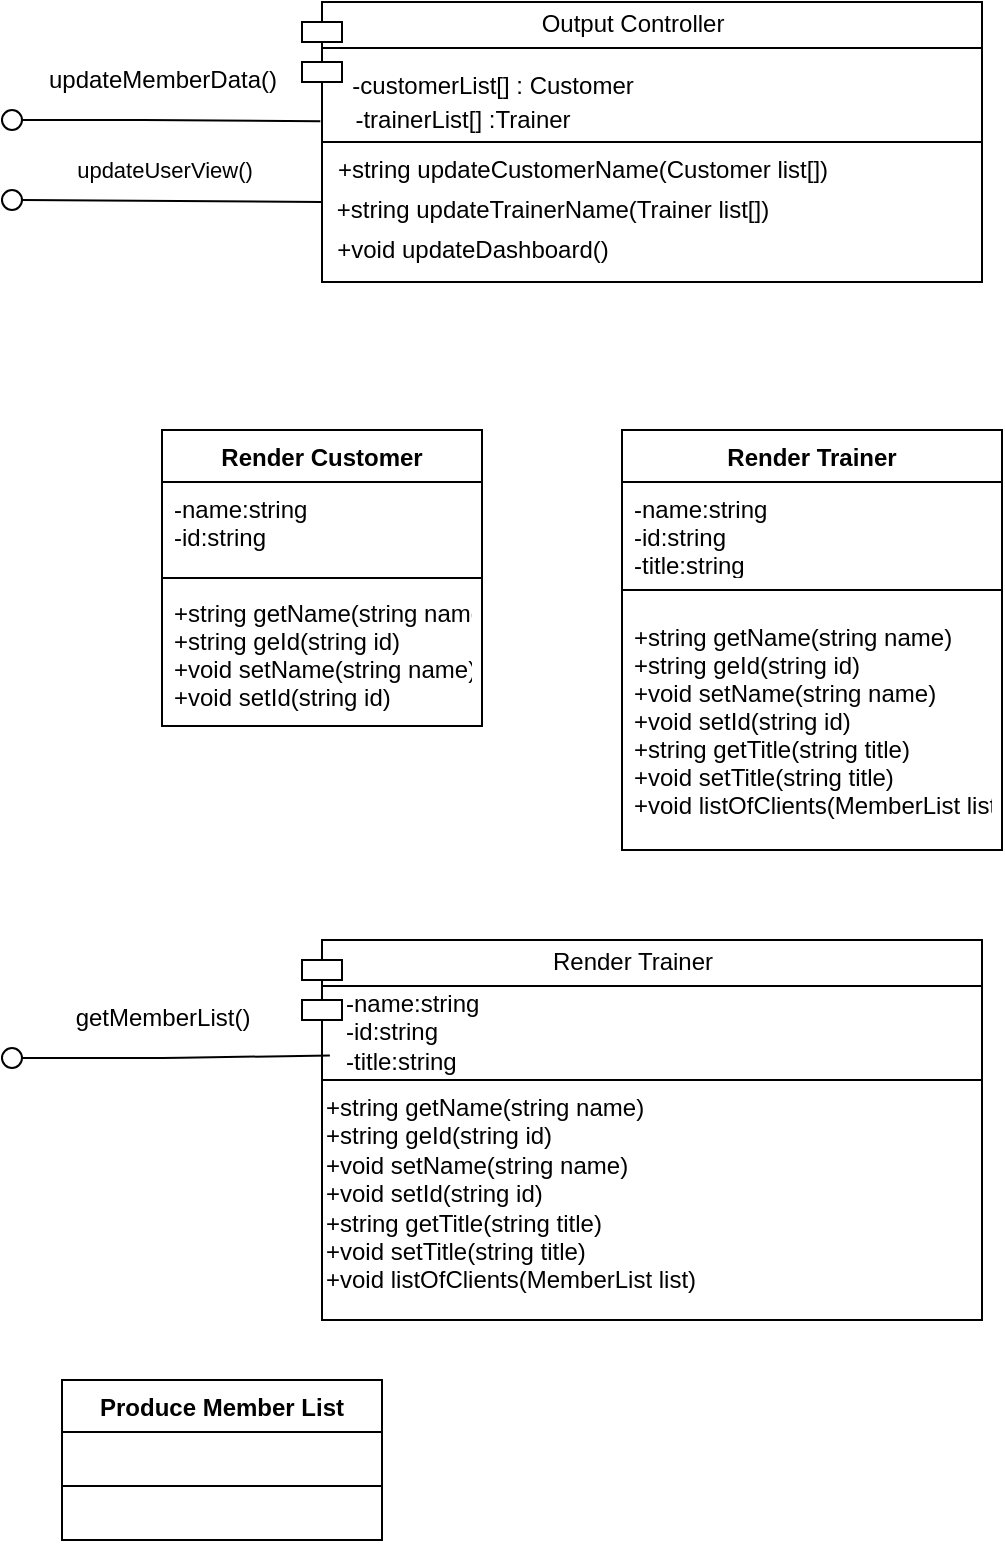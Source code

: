 <mxfile type="google" version="13.0.0"><diagram id="4UnnrqXxLs35txvIk8K8" name="Page-1"><mxGraphModel grid="1" dx="1667" dy="768" gridSize="10" guides="1" tooltips="1" connect="1" arrows="1" fold="1" page="1" pageScale="1" pageWidth="850" pageHeight="1100" math="0" shadow="0"><root><mxCell id="0"/><mxCell id="1" parent="0"/><mxCell id="FLv_VPlBYCx7iVF-dGqX-1" value="" style="shape=module;align=left;spacingLeft=20;align=center;verticalAlign=top;" parent="1" vertex="1"><mxGeometry width="340" height="140" as="geometry" y="101" x="230"/></mxCell><mxCell id="FLv_VPlBYCx7iVF-dGqX-17" value="&lt;div align=&quot;left&quot;&gt;&lt;/div&gt;" style="text;html=1;resizable=0;autosize=1;align=left;verticalAlign=middle;points=[];fillColor=none;strokeColor=none;rounded=0;" parent="1" vertex="1"><mxGeometry width="20" height="10" as="geometry" y="305" x="230"/></mxCell><mxCell id="FLv_VPlBYCx7iVF-dGqX-19" value="&lt;br style=&quot;margin: 0px ; padding: 0px ; text-align: center ; text-transform: none ; text-indent: 0px ; letter-spacing: normal ; font-family: &amp;#34;helvetica&amp;#34; ; font-size: 12px ; font-style: normal ; font-variant: normal ; font-weight: 400 ; text-decoration: none ; word-spacing: 0px&quot;&gt;&lt;span style=&quot;font: 12px / 1.2 &amp;#34;helvetica&amp;#34; ; text-align: center ; text-transform: none ; text-indent: 0px ; letter-spacing: normal ; text-decoration: none ; word-spacing: 0px ; display: inline ; float: none ; overflow-wrap: normal&quot;&gt;-customerList[] : Customer&lt;/span&gt;" style="text;html=1;align=center;verticalAlign=middle;resizable=0;points=[];autosize=1;" parent="1" vertex="1"><mxGeometry width="160" height="30" as="geometry" y="120" x="245"/></mxCell><mxCell id="FLv_VPlBYCx7iVF-dGqX-20" value="&lt;span style=&quot;font: 12px / 1.2 &amp;#34;helvetica&amp;#34; ; text-align: center ; text-transform: none ; text-indent: 0px ; letter-spacing: normal ; text-decoration: none ; word-spacing: 0px ; display: inline ; font-stretch: normal ; float: none ; overflow-wrap: normal&quot;&gt;Output Controller&lt;/span&gt;" style="text;html=1;align=center;verticalAlign=middle;resizable=0;points=[];autosize=1;" parent="1" vertex="1"><mxGeometry width="110" height="20" as="geometry" y="102" x="340"/></mxCell><mxCell id="FLv_VPlBYCx7iVF-dGqX-21" value="-trainerList[] :Trainer" style="text;html=1;align=center;verticalAlign=middle;resizable=0;points=[];autosize=1;" parent="1" vertex="1"><mxGeometry width="120" height="20" as="geometry" y="150" x="250"/></mxCell><mxCell id="FLv_VPlBYCx7iVF-dGqX-22" value="+string updateCustomerName(Customer list[])" style="text;html=1;align=center;verticalAlign=middle;resizable=0;points=[];autosize=1;" parent="1" vertex="1"><mxGeometry width="260" height="20" as="geometry" y="175" x="240"/></mxCell><mxCell id="FLv_VPlBYCx7iVF-dGqX-24" value="+string updateTrainerName(Trainer list[])" style="text;html=1;align=center;verticalAlign=middle;resizable=0;points=[];autosize=1;" parent="1" vertex="1"><mxGeometry width="230" height="20" as="geometry" y="195" x="240"/></mxCell><mxCell id="FLv_VPlBYCx7iVF-dGqX-25" value="" style="line;strokeWidth=1;fillColor=none;align=left;verticalAlign=middle;spacingTop=-1;spacingLeft=3;spacingRight=3;rotatable=0;labelPosition=right;points=[];portConstraint=eastwest;" parent="1" vertex="1"><mxGeometry width="330" height="8" as="geometry" y="120" x="240"/></mxCell><mxCell id="FLv_VPlBYCx7iVF-dGqX-26" value="" style="line;strokeWidth=1;fillColor=none;align=left;verticalAlign=middle;spacingTop=-1;spacingLeft=3;spacingRight=3;rotatable=0;labelPosition=right;points=[];portConstraint=eastwest;" parent="1" vertex="1"><mxGeometry width="330" height="8" as="geometry" y="167" x="240"/></mxCell><mxCell id="FLv_VPlBYCx7iVF-dGqX-27" value="&lt;span style=&quot;text-align: left ; text-transform: none ; text-indent: 0px ; letter-spacing: normal ; font-style: normal ; font-weight: 400 ; word-spacing: 0px ; display: inline ; float: none&quot;&gt;&lt;font style=&quot;font-size: 12px&quot;&gt;+void updateDashboard()&lt;/font&gt;&lt;/span&gt;" style="text;html=1;align=center;verticalAlign=middle;resizable=0;points=[];autosize=1;" parent="1" vertex="1"><mxGeometry width="150" height="20" as="geometry" y="215" x="240"/></mxCell><mxCell id="FLv_VPlBYCx7iVF-dGqX-28" value="&lt;span style=&quot;text-transform: none ; text-indent: 0px ; letter-spacing: normal ; font-family: monospace ; font-size: 0px ; font-style: normal ; font-weight: 400 ; word-spacing: 0px ; display: inline ; float: none&quot;&gt;%3CmxGraphModel%3E%3Croot%3E%3CmxCell%20id%3D%220%22%2F%3E%3CmxCell%20id%3D%221%22%20parent%3D%220%22%2F%3E%3CmxCell%20id%3D%222%22%20style%3D%22edgeStyle%3DorthogonalEdgeStyle%3Brounded%3D0%3BorthogonalLoop%3D1%3BjettySize%3Dauto%3Bhtml%3D1%3BexitX%3D0%3BexitY%3D0.3%3BexitDx%3D0%3BexitDy%3D0%3BendArrow%3Doval%3BendFill%3D0%3B%22%20edge%3D%221%22%20parent%3D%221%22%3E%3CmxGeometry%20relative%3D%221%22%20as%3D%22geometry%22%3E%3CmxPoint%20x%3D%22773%22%20y%3D%22187%22%20as%3D%22targetPoint%22%2F%3E%3CmxPoint%20x%3D%22874%22%20y%3D%22187%22%20as%3D%22sourcePoint%22%2F%3E%3C%2FmxGeometry%3E%3C%2FmxCell%3E%3C%2Froot%3E%3C%2FmxGraphModel%3E&lt;span style=&quot;text-transform: none ; text-indent: 0px ; letter-spacing: normal ; font-family: monospace ; font-size: 0px ; font-style: normal ; font-weight: 400 ; word-spacing: 0px ; display: inline ; float: none&quot;&gt;%3CmxGraphModel%3E%3Croot%3E%3CmxCell%20id%3D%220%22%2F%3E%3CmxCell%20id%3D%221%22%20parent%3D%220%22%2F%3E%3CmxCell%20id%3D%222%22%20style%3D%22edgeStyle%3DorthogonalEdgeStyle%3Brounded%3D0%3BorthogonalLoop%3D1%3BjettySize%3Dauto%3Bhtml%3D1%3BexitX%3D0%3BexitY%3D0.3%3BexitDx%3D0%3BexitDy%3D0%3BendArrow%3Doval%3BendFill%3D0%3B%22%20edge%3D%221%22%20parent%3D%221%22%3E%3CmxGeometry%20relative%3D%221%22%20as%3D%22geometry%22%3E%3CmxPoint%20x%3D%22773%22%20y%3D%22187%22%20as%3D%22targetPoint%22%2F%3E%3CmxPoint%20x%3D%22874%22%20y%3D%22187%22%20as%3D%22sourcePoint%22%2F%3E%3C%2FmxGeometry%3E%3C%2FmxCell%3E%3C%2Froot%3E%3C%2FmxGraphModel%3E&lt;span style=&quot;text-transform: none ; text-indent: 0px ; letter-spacing: normal ; font-family: monospace ; font-size: 0px ; font-style: normal ; font-weight: 400 ; word-spacing: 0px ; display: inline ; float: none&quot;&gt;%3CmxGraphModel%3E%3Croot%3E%3CmxCell%20id%3D%220%22%2F%3E%3CmxCell%20id%3D%221%22%20parent%3D%220%22%2F%3E%3CmxCell%20id%3D%222%22%20style%3D%22edgeStyle%3DorthogonalEdgeStyle%3Brounded%3D0%3BorthogonalLoop%3D1%3BjettySize%3Dauto%3Bhtml%3D1%3BexitX%3D0%3BexitY%3D0.3%3BexitDx%3D0%3BexitDy%3D0%3BendArrow%3Doval%3BendFill%3D0%3B%22%20edge%3D%221%22%20parent%3D%221%22%3E%3CmxGeometry%20relative%3D%221%22%20as%3D%22geometry%22%3E%3CmxPoint%20x%3D%22773%22%20y%3D%22187%22%20as%3D%22targetPoint%22%2F%3E%3CmxPoint%20x%3D%22874%22%20y%3D%22187%22%20as%3D%22sourcePoint%22%2F%3E%3C%2FmxGeometry%3E%3C%2FmxCell%3E%3C%2Froot%3E%3C%2FmxGraphModel%3E&lt;/span&gt;&lt;/span&gt;&lt;/span&gt;" style="text;html=1;align=center;verticalAlign=middle;resizable=0;points=[];autosize=1;" parent="1" vertex="1"><mxGeometry width="20" height="20" as="geometry" y="120" x="133"/></mxCell><mxCell id="FLv_VPlBYCx7iVF-dGqX-33" value="Render Customer" style="swimlane;fontStyle=1;align=center;verticalAlign=top;childLayout=stackLayout;horizontal=1;startSize=26;horizontalStack=0;resizeParent=1;resizeParentMax=0;resizeLast=0;collapsible=1;marginBottom=0;" parent="1" vertex="1"><mxGeometry width="160" height="148" as="geometry" y="315" x="160"/></mxCell><mxCell id="FLv_VPlBYCx7iVF-dGqX-34" value="-name:string&#10;-id:string" style="text;strokeColor=none;fillColor=none;align=left;verticalAlign=top;spacingLeft=4;spacingRight=4;overflow=hidden;rotatable=0;points=[[0,0.5],[1,0.5]];portConstraint=eastwest;" parent="FLv_VPlBYCx7iVF-dGqX-33" vertex="1"><mxGeometry width="160" height="44" as="geometry" y="26"/></mxCell><mxCell id="FLv_VPlBYCx7iVF-dGqX-35" value="" style="line;strokeWidth=1;fillColor=none;align=left;verticalAlign=middle;spacingTop=-1;spacingLeft=3;spacingRight=3;rotatable=0;labelPosition=right;points=[];portConstraint=eastwest;" parent="FLv_VPlBYCx7iVF-dGqX-33" vertex="1"><mxGeometry width="160" height="8" as="geometry" y="70"/></mxCell><mxCell id="FLv_VPlBYCx7iVF-dGqX-36" value="+string getName(string name)&#10;+string geId(string id)&#10;+void setName(string name)&#10;+void setId(string id)" style="text;strokeColor=none;fillColor=none;align=left;verticalAlign=top;spacingLeft=4;spacingRight=4;overflow=hidden;rotatable=0;points=[[0,0.5],[1,0.5]];portConstraint=eastwest;" parent="FLv_VPlBYCx7iVF-dGqX-33" vertex="1"><mxGeometry width="160" height="70" as="geometry" y="78"/></mxCell><mxCell id="FLv_VPlBYCx7iVF-dGqX-49" value="Render Trainer" style="swimlane;fontStyle=1;align=center;verticalAlign=top;childLayout=stackLayout;horizontal=1;startSize=26;horizontalStack=0;resizeParent=1;resizeParentMax=0;resizeLast=0;collapsible=1;marginBottom=0;" parent="1" vertex="1"><mxGeometry width="190" height="210" as="geometry" y="315" x="390"/></mxCell><mxCell id="FLv_VPlBYCx7iVF-dGqX-50" value="-name:string&#10;-id:string&#10;-title:string" style="text;strokeColor=none;fillColor=none;align=left;verticalAlign=top;spacingLeft=4;spacingRight=4;overflow=hidden;rotatable=0;points=[[0,0.5],[1,0.5]];portConstraint=eastwest;" parent="FLv_VPlBYCx7iVF-dGqX-49" vertex="1"><mxGeometry width="190" height="44" as="geometry" y="26"/></mxCell><mxCell id="FLv_VPlBYCx7iVF-dGqX-51" value="" style="line;strokeWidth=1;fillColor=none;align=left;verticalAlign=middle;spacingTop=-1;spacingLeft=3;spacingRight=3;rotatable=0;labelPosition=right;points=[];portConstraint=eastwest;" parent="FLv_VPlBYCx7iVF-dGqX-49" vertex="1"><mxGeometry width="190" height="20" as="geometry" y="70"/></mxCell><mxCell id="FLv_VPlBYCx7iVF-dGqX-52" value="+string getName(string name)&#10;+string geId(string id)&#10;+void setName(string name)&#10;+void setId(string id)&#10;+string getTitle(string title)&#10;+void setTitle(string title)&#10;+void listOfClients(MemberList list)&#10;" style="text;strokeColor=none;fillColor=none;align=left;verticalAlign=top;spacingLeft=4;spacingRight=4;overflow=hidden;rotatable=0;points=[[0,0.5],[1,0.5]];portConstraint=eastwest;" parent="FLv_VPlBYCx7iVF-dGqX-49" vertex="1"><mxGeometry width="190" height="120" as="geometry" y="90"/></mxCell><mxCell id="FLv_VPlBYCx7iVF-dGqX-55" value="" style="endArrow=none;html=1;fillColor=#FFFFFF;entryX=0.027;entryY=0.426;entryDx=0;entryDy=0;entryPerimeter=0;" parent="1" target="FLv_VPlBYCx7iVF-dGqX-1" edge="1"><mxGeometry width="50" height="50" as="geometry" relative="1"><mxPoint as="sourcePoint" y="160" x="90"/><mxPoint as="targetPoint" y="123" x="240"/><Array as="points"><mxPoint y="160" x="160"/></Array></mxGeometry></mxCell><mxCell id="FLv_VPlBYCx7iVF-dGqX-57" value="" style="ellipse;whiteSpace=wrap;html=1;aspect=fixed;" parent="1" vertex="1"><mxGeometry width="10" height="10" as="geometry" y="155" x="80"/></mxCell><mxCell id="FLv_VPlBYCx7iVF-dGqX-58" value="updateMemberData()" style="text;html=1;align=center;verticalAlign=middle;resizable=0;points=[];autosize=1;" parent="1" vertex="1"><mxGeometry width="130" height="20" as="geometry" y="130" x="95"/></mxCell><mxCell id="FLv_VPlBYCx7iVF-dGqX-65" value="" style="endArrow=none;html=1;fillColor=#FFFFFF;" parent="1" edge="1" source="FLv_VPlBYCx7iVF-dGqX-66"><mxGeometry width="50" height="50" as="geometry" relative="1"><mxPoint as="sourcePoint" y="201" x="80"/><mxPoint as="targetPoint" y="201" x="240"/></mxGeometry></mxCell><mxCell id="FLv_VPlBYCx7iVF-dGqX-68" value="updateUserView()" style="edgeLabel;html=1;align=center;verticalAlign=middle;resizable=0;points=[];" parent="FLv_VPlBYCx7iVF-dGqX-65" vertex="1" connectable="0"><mxGeometry as="geometry" relative="1" y="9" x="-0.302"><mxPoint as="offset" y="-6.37" x="17.94"/></mxGeometry></mxCell><mxCell id="FLv_VPlBYCx7iVF-dGqX-66" value="" style="ellipse;whiteSpace=wrap;html=1;aspect=fixed;" parent="1" vertex="1"><mxGeometry width="10" height="10" as="geometry" y="195" x="80"/></mxCell><mxCell id="FLv_VPlBYCx7iVF-dGqX-67" value="" style="endArrow=none;html=1;fillColor=#FFFFFF;" parent="1" target="FLv_VPlBYCx7iVF-dGqX-66" edge="1"><mxGeometry width="50" height="50" as="geometry" relative="1"><mxPoint as="sourcePoint" y="201" x="80"/><mxPoint as="targetPoint" y="201" x="240"/></mxGeometry></mxCell><mxCell id="FLv_VPlBYCx7iVF-dGqX-134" value="&lt;span style=&quot;text-transform: none ; text-indent: 0px ; letter-spacing: normal ; font-family: monospace ; font-size: 0px ; font-style: normal ; font-weight: 400 ; word-spacing: 0px ; display: inline ; float: none&quot;&gt;%3CmxGraphModel%3E%3Croot%3E%3CmxCell%20id%3D%220%22%2F%3E%3CmxCell%20id%3D%221%22%20parent%3D%220%22%2F%3E%3CmxCell%20id%3D%222%22%20style%3D%22edgeStyle%3DorthogonalEdgeStyle%3Brounded%3D0%3BorthogonalLoop%3D1%3BjettySize%3Dauto%3Bhtml%3D1%3BexitX%3D0%3BexitY%3D0.3%3BexitDx%3D0%3BexitDy%3D0%3BendArrow%3Doval%3BendFill%3D0%3B%22%20edge%3D%221%22%20parent%3D%221%22%3E%3CmxGeometry%20relative%3D%221%22%20as%3D%22geometry%22%3E%3CmxPoint%20x%3D%22773%22%20y%3D%22187%22%20as%3D%22targetPoint%22%2F%3E%3CmxPoint%20x%3D%22874%22%20y%3D%22187%22%20as%3D%22sourcePoint%22%2F%3E%3C%2FmxGeometry%3E%3C%2FmxCell%3E%3C%2Froot%3E%3C%2FmxGraphModel%3E&lt;span style=&quot;text-transform: none ; text-indent: 0px ; letter-spacing: normal ; font-family: monospace ; font-size: 0px ; font-style: normal ; font-weight: 400 ; word-spacing: 0px ; display: inline ; float: none&quot;&gt;%3CmxGraphModel%3E%3Croot%3E%3CmxCell%20id%3D%220%22%2F%3E%3CmxCell%20id%3D%221%22%20parent%3D%220%22%2F%3E%3CmxCell%20id%3D%222%22%20style%3D%22edgeStyle%3DorthogonalEdgeStyle%3Brounded%3D0%3BorthogonalLoop%3D1%3BjettySize%3Dauto%3Bhtml%3D1%3BexitX%3D0%3BexitY%3D0.3%3BexitDx%3D0%3BexitDy%3D0%3BendArrow%3Doval%3BendFill%3D0%3B%22%20edge%3D%221%22%20parent%3D%221%22%3E%3CmxGeometry%20relative%3D%221%22%20as%3D%22geometry%22%3E%3CmxPoint%20x%3D%22773%22%20y%3D%22187%22%20as%3D%22targetPoint%22%2F%3E%3CmxPoint%20x%3D%22874%22%20y%3D%22187%22%20as%3D%22sourcePoint%22%2F%3E%3C%2FmxGeometry%3E%3C%2FmxCell%3E%3C%2Froot%3E%3C%2FmxGraphModel%3E&lt;span style=&quot;text-transform: none ; text-indent: 0px ; letter-spacing: normal ; font-family: monospace ; font-size: 0px ; font-style: normal ; font-weight: 400 ; word-spacing: 0px ; display: inline ; float: none&quot;&gt;%3CmxGraphModel%3E%3Croot%3E%3CmxCell%20id%3D%220%22%2F%3E%3CmxCell%20id%3D%221%22%20parent%3D%220%22%2F%3E%3CmxCell%20id%3D%222%22%20style%3D%22edgeStyle%3DorthogonalEdgeStyle%3Brounded%3D0%3BorthogonalLoop%3D1%3BjettySize%3Dauto%3Bhtml%3D1%3BexitX%3D0%3BexitY%3D0.3%3BexitDx%3D0%3BexitDy%3D0%3BendArrow%3Doval%3BendFill%3D0%3B%22%20edge%3D%221%22%20parent%3D%221%22%3E%3CmxGeometry%20relative%3D%221%22%20as%3D%22geometry%22%3E%3CmxPoint%20x%3D%22773%22%20y%3D%22187%22%20as%3D%22targetPoint%22%2F%3E%3CmxPoint%20x%3D%22874%22%20y%3D%22187%22%20as%3D%22sourcePoint%22%2F%3E%3C%2FmxGeometry%3E%3C%2FmxCell%3E%3C%2Froot%3E%3C%2FmxGraphModel%3E&lt;/span&gt;&lt;/span&gt;&lt;/span&gt;" style="text;html=1;align=center;verticalAlign=middle;resizable=0;points=[];autosize=1;" parent="1" vertex="1"><mxGeometry width="20" height="20" as="geometry" y="799" x="313"/></mxCell><mxCell id="FLv_VPlBYCx7iVF-dGqX-141" value="" style="endArrow=none;html=1;fillColor=#FFFFFF;" parent="1" edge="1"><mxGeometry width="50" height="50" as="geometry" relative="1"><mxPoint as="sourcePoint" y="880" x="260"/><mxPoint as="targetPoint" y="879.981" x="260.097"/></mxGeometry></mxCell><mxCell id="FLv_VPlBYCx7iVF-dGqX-178" value="" style="shape=module;align=left;spacingLeft=20;align=center;verticalAlign=top;" parent="1" vertex="1"><mxGeometry width="340" height="190" as="geometry" y="570" x="230"/></mxCell><mxCell id="FLv_VPlBYCx7iVF-dGqX-179" value="Render Trainer" style="text;html=1;align=center;verticalAlign=middle;resizable=0;points=[];autosize=1;" parent="1" vertex="1"><mxGeometry width="100" height="20" as="geometry" y="571" x="345"/></mxCell><mxCell id="FLv_VPlBYCx7iVF-dGqX-180" value="" style="line;strokeWidth=1;fillColor=none;align=left;verticalAlign=middle;spacingTop=-1;spacingLeft=3;spacingRight=3;rotatable=0;labelPosition=right;points=[];portConstraint=eastwest;" parent="1" vertex="1"><mxGeometry width="330" height="8" as="geometry" y="589" x="240"/></mxCell><mxCell id="FLv_VPlBYCx7iVF-dGqX-181" value="" style="line;strokeWidth=1;fillColor=none;align=left;verticalAlign=middle;spacingTop=-1;spacingLeft=3;spacingRight=3;rotatable=0;labelPosition=right;points=[];portConstraint=eastwest;" parent="1" vertex="1"><mxGeometry width="330" height="8" as="geometry" y="636" x="240"/></mxCell><mxCell id="FLv_VPlBYCx7iVF-dGqX-182" value="&lt;span style=&quot;text-transform: none ; text-indent: 0px ; letter-spacing: normal ; font-family: monospace ; font-size: 0px ; font-style: normal ; font-weight: 400 ; word-spacing: 0px ; display: inline ; float: none&quot;&gt;%3CmxGraphModel%3E%3Croot%3E%3CmxCell%20id%3D%220%22%2F%3E%3CmxCell%20id%3D%221%22%20parent%3D%220%22%2F%3E%3CmxCell%20id%3D%222%22%20style%3D%22edgeStyle%3DorthogonalEdgeStyle%3Brounded%3D0%3BorthogonalLoop%3D1%3BjettySize%3Dauto%3Bhtml%3D1%3BexitX%3D0%3BexitY%3D0.3%3BexitDx%3D0%3BexitDy%3D0%3BendArrow%3Doval%3BendFill%3D0%3B%22%20edge%3D%221%22%20parent%3D%221%22%3E%3CmxGeometry%20relative%3D%221%22%20as%3D%22geometry%22%3E%3CmxPoint%20x%3D%22773%22%20y%3D%22187%22%20as%3D%22targetPoint%22%2F%3E%3CmxPoint%20x%3D%22874%22%20y%3D%22187%22%20as%3D%22sourcePoint%22%2F%3E%3C%2FmxGeometry%3E%3C%2FmxCell%3E%3C%2Froot%3E%3C%2FmxGraphModel%3E&lt;span style=&quot;text-transform: none ; text-indent: 0px ; letter-spacing: normal ; font-family: monospace ; font-size: 0px ; font-style: normal ; font-weight: 400 ; word-spacing: 0px ; display: inline ; float: none&quot;&gt;%3CmxGraphModel%3E%3Croot%3E%3CmxCell%20id%3D%220%22%2F%3E%3CmxCell%20id%3D%221%22%20parent%3D%220%22%2F%3E%3CmxCell%20id%3D%222%22%20style%3D%22edgeStyle%3DorthogonalEdgeStyle%3Brounded%3D0%3BorthogonalLoop%3D1%3BjettySize%3Dauto%3Bhtml%3D1%3BexitX%3D0%3BexitY%3D0.3%3BexitDx%3D0%3BexitDy%3D0%3BendArrow%3Doval%3BendFill%3D0%3B%22%20edge%3D%221%22%20parent%3D%221%22%3E%3CmxGeometry%20relative%3D%221%22%20as%3D%22geometry%22%3E%3CmxPoint%20x%3D%22773%22%20y%3D%22187%22%20as%3D%22targetPoint%22%2F%3E%3CmxPoint%20x%3D%22874%22%20y%3D%22187%22%20as%3D%22sourcePoint%22%2F%3E%3C%2FmxGeometry%3E%3C%2FmxCell%3E%3C%2Froot%3E%3C%2FmxGraphModel%3E&lt;span style=&quot;text-transform: none ; text-indent: 0px ; letter-spacing: normal ; font-family: monospace ; font-size: 0px ; font-style: normal ; font-weight: 400 ; word-spacing: 0px ; display: inline ; float: none&quot;&gt;%3CmxGraphModel%3E%3Croot%3E%3CmxCell%20id%3D%220%22%2F%3E%3CmxCell%20id%3D%221%22%20parent%3D%220%22%2F%3E%3CmxCell%20id%3D%222%22%20style%3D%22edgeStyle%3DorthogonalEdgeStyle%3Brounded%3D0%3BorthogonalLoop%3D1%3BjettySize%3Dauto%3Bhtml%3D1%3BexitX%3D0%3BexitY%3D0.3%3BexitDx%3D0%3BexitDy%3D0%3BendArrow%3Doval%3BendFill%3D0%3B%22%20edge%3D%221%22%20parent%3D%221%22%3E%3CmxGeometry%20relative%3D%221%22%20as%3D%22geometry%22%3E%3CmxPoint%20x%3D%22773%22%20y%3D%22187%22%20as%3D%22targetPoint%22%2F%3E%3CmxPoint%20x%3D%22874%22%20y%3D%22187%22%20as%3D%22sourcePoint%22%2F%3E%3C%2FmxGeometry%3E%3C%2FmxCell%3E%3C%2Froot%3E%3C%2FmxGraphModel%3E&lt;/span&gt;&lt;/span&gt;&lt;/span&gt;" style="text;html=1;align=center;verticalAlign=middle;resizable=0;points=[];autosize=1;" parent="1" vertex="1"><mxGeometry width="20" height="20" as="geometry" y="589" x="133"/></mxCell><mxCell id="FLv_VPlBYCx7iVF-dGqX-183" value="" style="endArrow=none;html=1;fillColor=#FFFFFF;entryX=0.041;entryY=0.304;entryDx=0;entryDy=0;entryPerimeter=0;" parent="1" target="FLv_VPlBYCx7iVF-dGqX-178" edge="1"><mxGeometry width="50" height="50" as="geometry" relative="1"><mxPoint as="sourcePoint" y="629" x="90"/><mxPoint as="targetPoint" y="592" x="240"/><Array as="points"><mxPoint y="629" x="160"/></Array></mxGeometry></mxCell><mxCell id="FLv_VPlBYCx7iVF-dGqX-184" value="" style="ellipse;whiteSpace=wrap;html=1;aspect=fixed;" parent="1" vertex="1"><mxGeometry width="10" height="10" as="geometry" y="624" x="80"/></mxCell><mxCell id="FLv_VPlBYCx7iVF-dGqX-185" value="getMemberList()" style="text;html=1;align=center;verticalAlign=middle;resizable=0;points=[];autosize=1;" parent="1" vertex="1"><mxGeometry width="100" height="20" as="geometry" y="599" x="110"/></mxCell><mxCell id="FLv_VPlBYCx7iVF-dGqX-186" value="" style="endArrow=none;html=1;fillColor=#FFFFFF;" parent="1" edge="1"><mxGeometry width="50" height="50" as="geometry" relative="1"><mxPoint as="sourcePoint" y="670" x="80"/><mxPoint as="targetPoint" y="669.981" x="80.097"/></mxGeometry></mxCell><mxCell id="FLv_VPlBYCx7iVF-dGqX-187" value="&lt;div align=&quot;left&quot;&gt;&lt;span style=&quot;font: 12px / 1.2 &amp;#34;helvetica&amp;#34; ; text-transform: none ; text-indent: 0px ; letter-spacing: normal ; text-decoration: none ; word-spacing: 0px ; display: inline ; font-stretch: normal ; float: none ; overflow-wrap: normal&quot;&gt;-name:string&lt;/span&gt;&lt;br style=&quot;margin: 0px ; padding: 0px ; text-transform: none ; text-indent: 0px ; letter-spacing: normal ; font-family: &amp;#34;helvetica&amp;#34; ; font-size: 12px ; font-style: normal ; font-variant: normal ; font-weight: 400 ; text-decoration: none ; word-spacing: 0px&quot;&gt;&lt;span style=&quot;font: 12px / 1.2 &amp;#34;helvetica&amp;#34; ; text-transform: none ; text-indent: 0px ; letter-spacing: normal ; text-decoration: none ; word-spacing: 0px ; display: inline ; font-stretch: normal ; float: none ; overflow-wrap: normal&quot;&gt;-id:string&lt;/span&gt;&lt;br style=&quot;margin: 0px ; padding: 0px ; text-transform: none ; text-indent: 0px ; letter-spacing: normal ; font-family: &amp;#34;helvetica&amp;#34; ; font-size: 12px ; font-style: normal ; font-variant: normal ; font-weight: 400 ; text-decoration: none ; word-spacing: 0px&quot;&gt;&lt;span style=&quot;font: 12px / 1.2 &amp;#34;helvetica&amp;#34; ; text-transform: none ; text-indent: 0px ; letter-spacing: normal ; text-decoration: none ; word-spacing: 0px ; display: inline ; font-stretch: normal ; float: none ; overflow-wrap: normal&quot;&gt;-title:string&lt;/span&gt;&lt;/div&gt;" style="text;html=1;align=left;verticalAlign=middle;resizable=0;points=[];autosize=1;" parent="1" vertex="1"><mxGeometry width="80" height="50" as="geometry" y="591" x="250"/></mxCell><mxCell id="FLv_VPlBYCx7iVF-dGqX-188" value="&lt;div align=&quot;left&quot;&gt;&lt;span style=&quot;font: 12px / 1.2 &amp;#34;helvetica&amp;#34; ; text-transform: none ; text-indent: 0px ; letter-spacing: normal ; text-decoration: none ; word-spacing: 0px ; display: inline ; font-stretch: normal ; float: none ; overflow-wrap: normal&quot;&gt;+string getName(string name)&lt;/span&gt;&lt;br style=&quot;margin: 0px ; padding: 0px ; text-transform: none ; text-indent: 0px ; letter-spacing: normal ; font-family: &amp;#34;helvetica&amp;#34; ; font-size: 12px ; font-style: normal ; font-variant: normal ; font-weight: 400 ; text-decoration: none ; word-spacing: 0px&quot;&gt;&lt;span style=&quot;font: 12px / 1.2 &amp;#34;helvetica&amp;#34; ; text-transform: none ; text-indent: 0px ; letter-spacing: normal ; text-decoration: none ; word-spacing: 0px ; display: inline ; font-stretch: normal ; float: none ; overflow-wrap: normal&quot;&gt;+string geId(string id)&lt;/span&gt;&lt;br style=&quot;margin: 0px ; padding: 0px ; text-transform: none ; text-indent: 0px ; letter-spacing: normal ; font-family: &amp;#34;helvetica&amp;#34; ; font-size: 12px ; font-style: normal ; font-variant: normal ; font-weight: 400 ; text-decoration: none ; word-spacing: 0px&quot;&gt;&lt;span style=&quot;font: 12px / 1.2 &amp;#34;helvetica&amp;#34; ; text-transform: none ; text-indent: 0px ; letter-spacing: normal ; text-decoration: none ; word-spacing: 0px ; display: inline ; font-stretch: normal ; float: none ; overflow-wrap: normal&quot;&gt;+void setName(string name)&lt;/span&gt;&lt;br style=&quot;margin: 0px ; padding: 0px ; text-transform: none ; text-indent: 0px ; letter-spacing: normal ; font-family: &amp;#34;helvetica&amp;#34; ; font-size: 12px ; font-style: normal ; font-variant: normal ; font-weight: 400 ; text-decoration: none ; word-spacing: 0px&quot;&gt;&lt;span style=&quot;font: 12px / 1.2 &amp;#34;helvetica&amp;#34; ; text-transform: none ; text-indent: 0px ; letter-spacing: normal ; text-decoration: none ; word-spacing: 0px ; display: inline ; font-stretch: normal ; float: none ; overflow-wrap: normal&quot;&gt;+void setId(string id)&lt;/span&gt;&lt;br style=&quot;margin: 0px ; padding: 0px ; text-transform: none ; text-indent: 0px ; letter-spacing: normal ; font-family: &amp;#34;helvetica&amp;#34; ; font-size: 12px ; font-style: normal ; font-variant: normal ; font-weight: 400 ; text-decoration: none ; word-spacing: 0px&quot;&gt;&lt;span style=&quot;font: 12px / 1.2 &amp;#34;helvetica&amp;#34; ; text-transform: none ; text-indent: 0px ; letter-spacing: normal ; text-decoration: none ; word-spacing: 0px ; display: inline ; font-stretch: normal ; float: none ; overflow-wrap: normal&quot;&gt;+string getTitle(string title)&lt;/span&gt;&lt;br style=&quot;margin: 0px ; padding: 0px ; text-transform: none ; text-indent: 0px ; letter-spacing: normal ; font-family: &amp;#34;helvetica&amp;#34; ; font-size: 12px ; font-style: normal ; font-variant: normal ; font-weight: 400 ; text-decoration: none ; word-spacing: 0px&quot;&gt;&lt;span style=&quot;font: 12px / 1.2 &amp;#34;helvetica&amp;#34; ; text-transform: none ; text-indent: 0px ; letter-spacing: normal ; text-decoration: none ; word-spacing: 0px ; display: inline ; font-stretch: normal ; float: none ; overflow-wrap: normal&quot;&gt;+void setTitle(string title)&lt;/span&gt;&lt;br style=&quot;margin: 0px ; padding: 0px ; text-transform: none ; text-indent: 0px ; letter-spacing: normal ; font-family: &amp;#34;helvetica&amp;#34; ; font-size: 12px ; font-style: normal ; font-variant: normal ; font-weight: 400 ; text-decoration: none ; word-spacing: 0px&quot;&gt;&lt;span style=&quot;font: 12px / 1.2 &amp;#34;helvetica&amp;#34; ; text-transform: none ; text-indent: 0px ; letter-spacing: normal ; text-decoration: none ; word-spacing: 0px ; display: inline ; font-stretch: normal ; float: none ; overflow-wrap: normal&quot;&gt;+void listOfClients(MemberList list)&lt;/span&gt;&lt;/div&gt;&lt;div align=&quot;left&quot; style=&quot;margin: 0px ; padding: 0px ; text-transform: none ; text-indent: 0px ; letter-spacing: normal ; font-family: &amp;#34;helvetica&amp;#34; ; font-size: 12px ; font-style: normal ; font-variant: normal ; font-weight: 400 ; text-decoration: none ; word-spacing: 0px&quot;&gt;&lt;br style=&quot;margin-bottom: 0px ; margin-left: 0px ; margin-right: 0px ; margin-top: 0px ; padding-bottom: 0px ; padding-left: 0px ; padding-right: 0px ; padding-top: 0px&quot;&gt;&lt;/div&gt;" style="text;html=1;align=left;verticalAlign=middle;resizable=0;points=[];autosize=1;" parent="1" vertex="1"><mxGeometry width="200" height="120" as="geometry" y="644" x="240"/></mxCell><mxCell id="FLv_VPlBYCx7iVF-dGqX-189" value="Produce Member List" style="swimlane;fontStyle=1;align=center;verticalAlign=top;childLayout=stackLayout;horizontal=1;startSize=26;horizontalStack=0;resizeParent=1;resizeParentMax=0;resizeLast=0;collapsible=1;marginBottom=0;" parent="1" vertex="1"><mxGeometry width="160" height="80" as="geometry" y="790" x="110"/></mxCell><mxCell id="FLv_VPlBYCx7iVF-dGqX-191" value="" style="line;strokeWidth=1;fillColor=none;align=left;verticalAlign=middle;spacingTop=-1;spacingLeft=3;spacingRight=3;rotatable=0;labelPosition=right;points=[];portConstraint=eastwest;" parent="FLv_VPlBYCx7iVF-dGqX-189" vertex="1"><mxGeometry width="160" height="54" as="geometry" y="26"/></mxCell></root></mxGraphModel></diagram></mxfile>